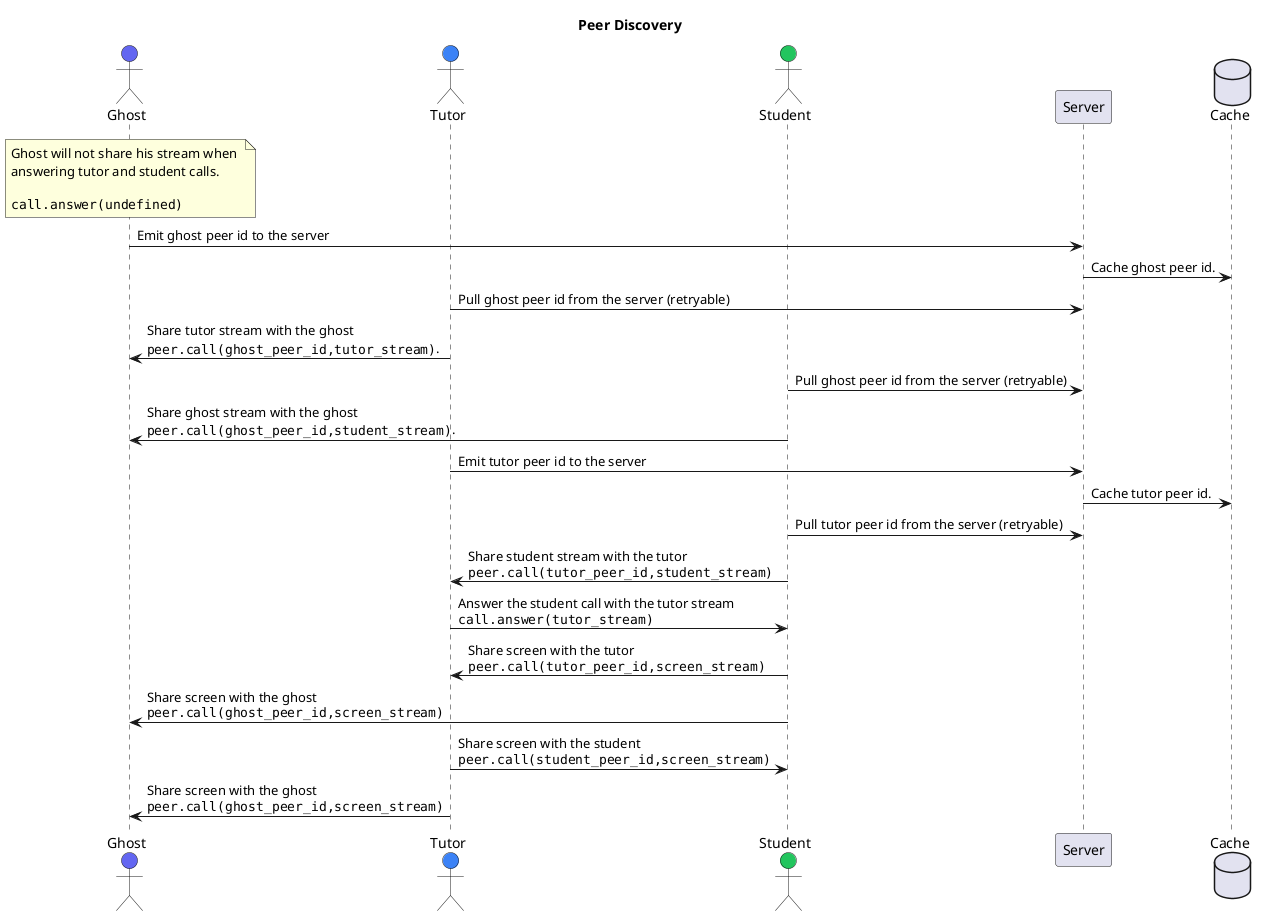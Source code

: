 @startuml Peer Discovery

title Peer Discovery

actor Ghost as ghost #6366f1
actor Tutor as tutor #3b82f6
actor Student as student #22c55e
participant Server as server
database Cache as cache 

note over ghost
Ghost will not share his stream when 
answering tutor and student calls.

<code>
call.answer(undefined)
</code>
end note

ghost -> server: Emit ghost peer id to the server
server -> cache: Cache ghost peer id.

tutor -> server: Pull ghost peer id from the server (retryable)
tutor -> ghost: Share tutor stream with the ghost\n""peer.call(ghost_peer_id,tutor_stream)"".

student -> server: Pull ghost peer id from the server (retryable)
student -> ghost: Share ghost stream with the ghost\n""peer.call(ghost_peer_id,student_stream)"".

tutor -> server: Emit tutor peer id to the server
server -> cache: Cache tutor peer id.

student -> server: Pull tutor peer id from the server (retryable)
student -> tutor: Share student stream with the tutor\n""peer.call(tutor_peer_id,student_stream)""
tutor -> student: Answer the student call with the tutor stream\n""call.answer(tutor_stream)""

student -> tutor: Share screen with the tutor\n""peer.call(tutor_peer_id,screen_stream)""
student -> ghost: Share screen with the ghost\n""peer.call(ghost_peer_id,screen_stream)""

tutor -> student: Share screen with the student\n""peer.call(student_peer_id,screen_stream)""
tutor -> ghost: Share screen with the ghost\n""peer.call(ghost_peer_id,screen_stream)""
@enduml